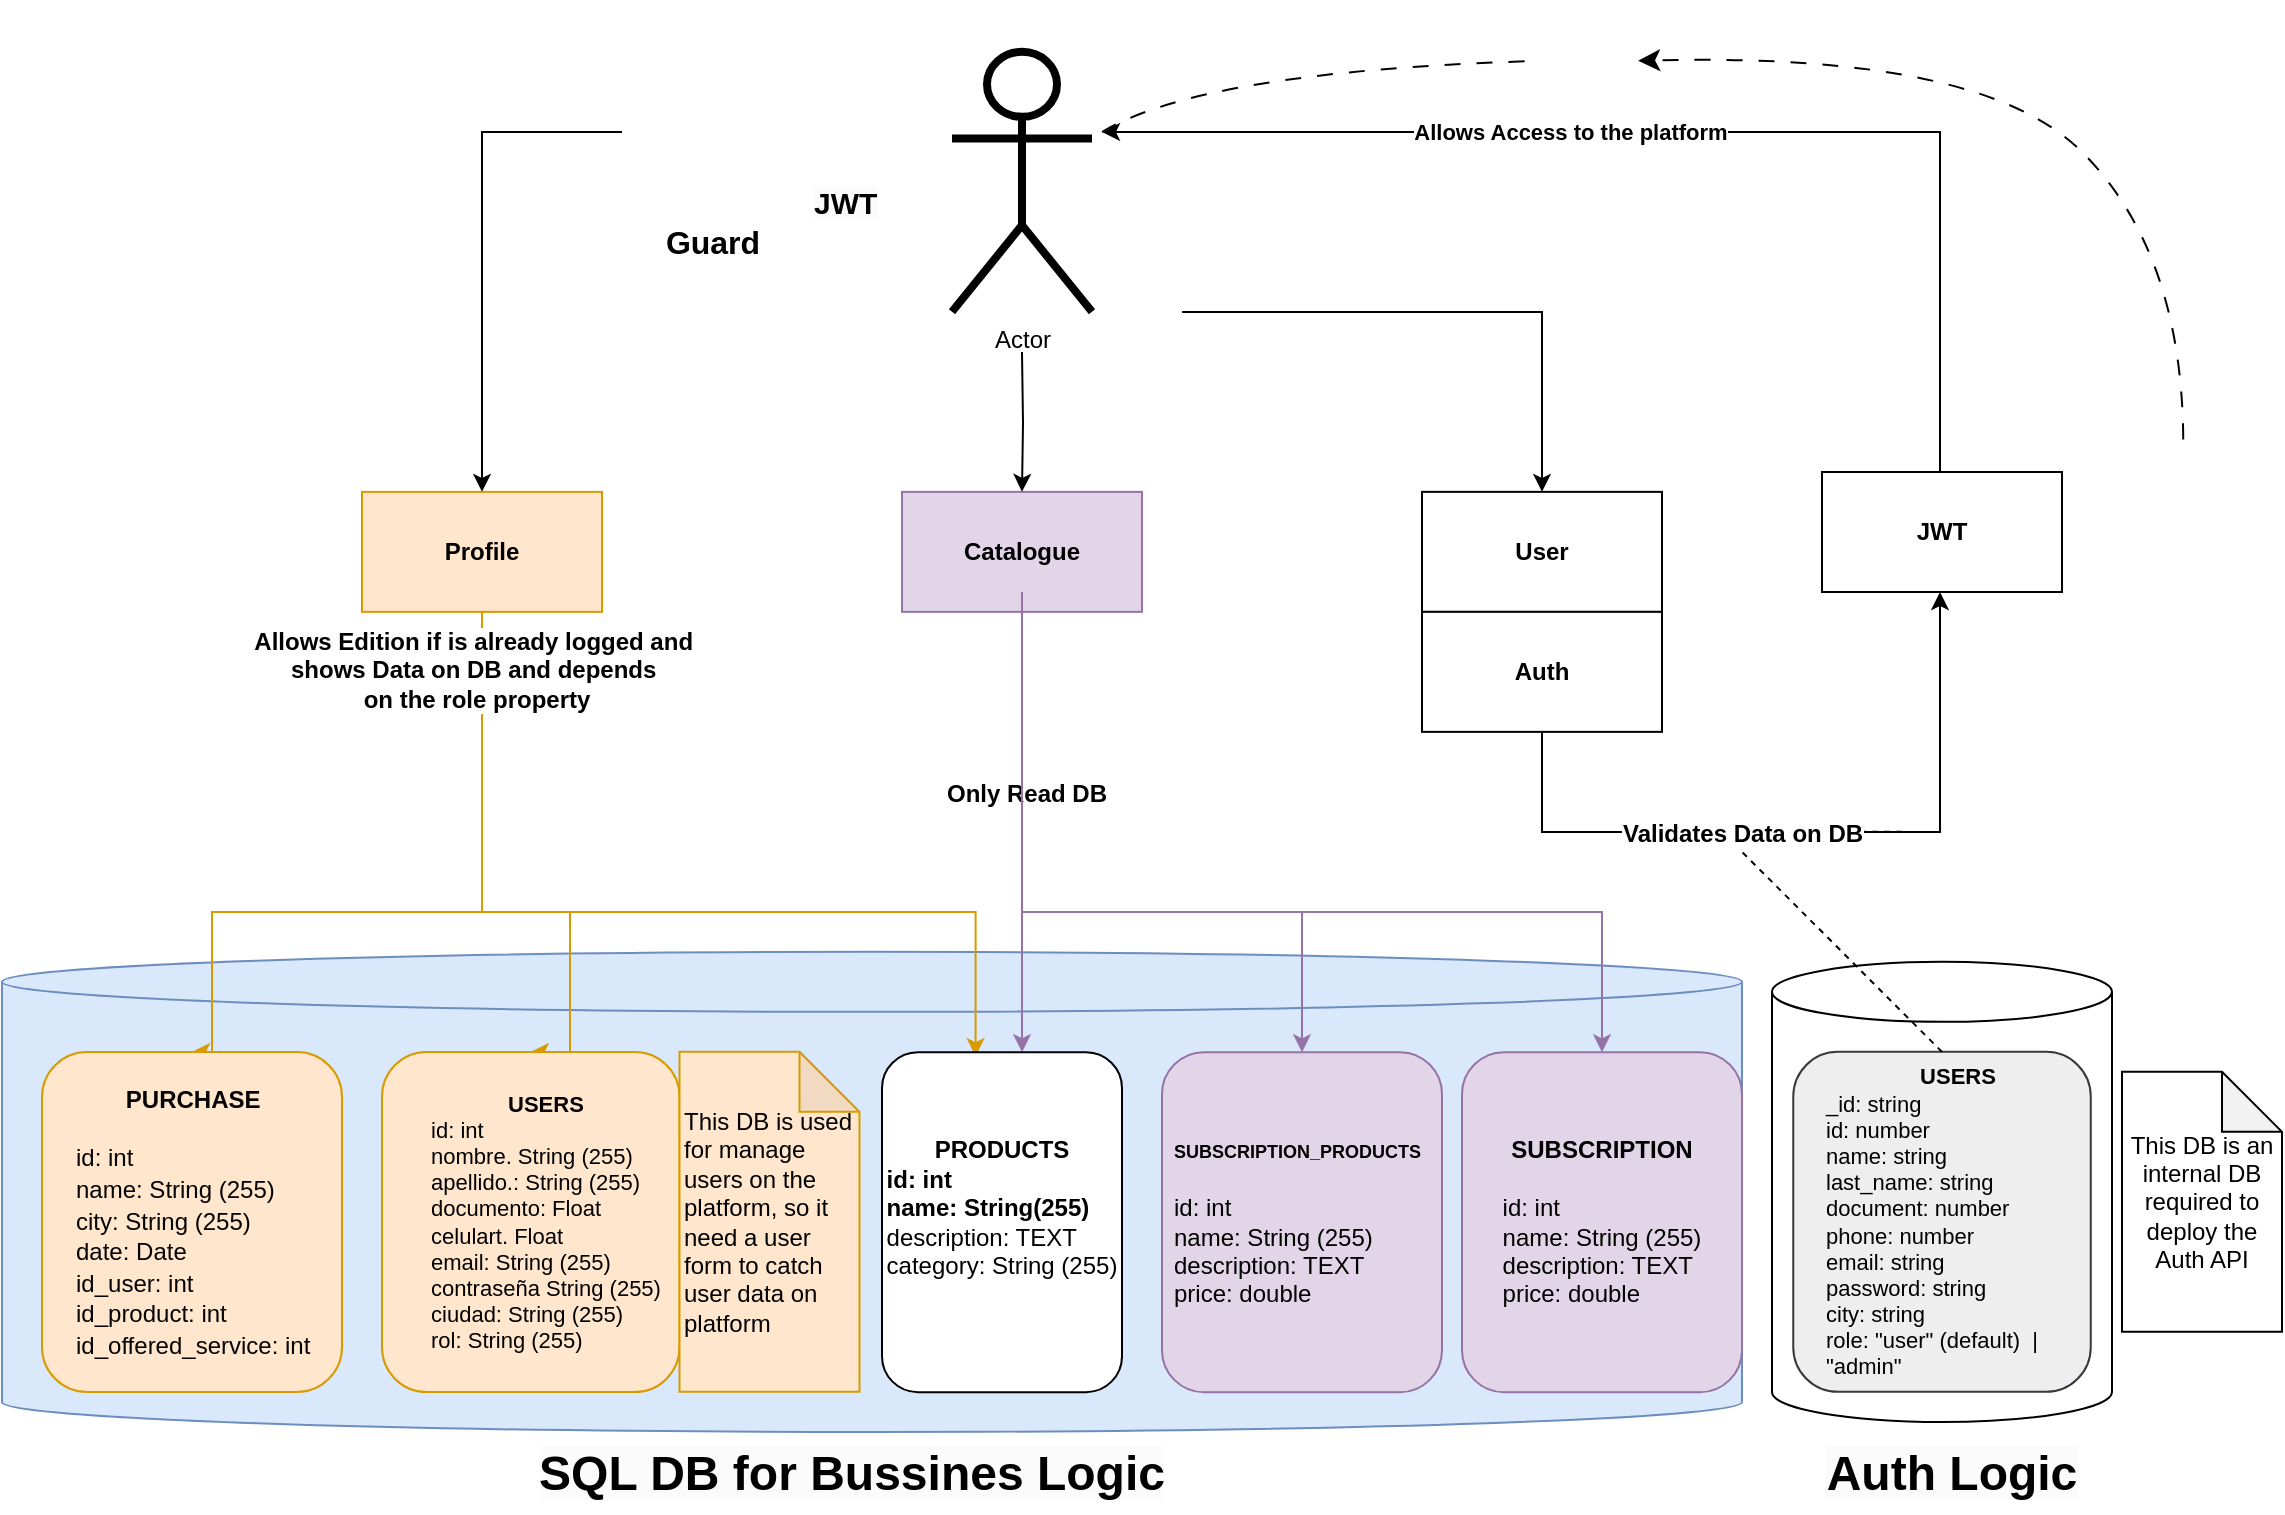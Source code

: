 <mxfile version="24.3.1" type="github">
  <diagram name="Page-1" id="5f0bae14-7c28-e335-631c-24af17079c00">
    <mxGraphModel dx="2935" dy="1076" grid="1" gridSize="10" guides="1" tooltips="1" connect="1" arrows="1" fold="1" page="1" pageScale="1" pageWidth="1100" pageHeight="850" background="none" math="0" shadow="0">
      <root>
        <mxCell id="0" />
        <mxCell id="1" parent="0" />
        <mxCell id="3eu0gLsUePaidYde5kII-1" value="&lt;b&gt;User&lt;/b&gt;" style="whiteSpace=wrap;html=1;" parent="1" vertex="1">
          <mxGeometry x="650" y="279.93" width="120" height="60" as="geometry" />
        </mxCell>
        <mxCell id="3eu0gLsUePaidYde5kII-2" value="&lt;b&gt;Auth&lt;/b&gt;" style="whiteSpace=wrap;html=1;" parent="1" vertex="1">
          <mxGeometry x="650" y="339.93" width="120" height="60" as="geometry" />
        </mxCell>
        <mxCell id="3eu0gLsUePaidYde5kII-3" value="" style="shape=cylinder3;whiteSpace=wrap;html=1;boundedLbl=1;backgroundOutline=1;size=15;labelBorderColor=#99CCFF;fillColor=#dae8fc;strokeColor=#6c8ebf;" parent="1" vertex="1">
          <mxGeometry x="-60" y="509.93" width="870" height="240.07" as="geometry" />
        </mxCell>
        <mxCell id="3eu0gLsUePaidYde5kII-4" value="&lt;b style=&quot;forced-color-adjust: none; color: rgb(0, 0, 0); font-family: Helvetica; font-size: 24px; font-style: normal; font-variant-ligatures: normal; font-variant-caps: normal; letter-spacing: normal; orphans: 2; text-indent: 0px; text-transform: none; widows: 2; word-spacing: 0px; -webkit-text-stroke-width: 0px; white-space: normal; background-color: rgb(251, 251, 251); text-decoration-thickness: initial; text-decoration-style: initial; text-decoration-color: initial;&quot;&gt;SQL DB for Bussines Logic&lt;/b&gt;" style="text;whiteSpace=wrap;html=1;strokeWidth=7;fontSize=24;align=center;" parent="1" vertex="1">
          <mxGeometry x="200" y="750.0" width="330" height="40" as="geometry" />
        </mxCell>
        <mxCell id="3eu0gLsUePaidYde5kII-24" style="edgeStyle=orthogonalEdgeStyle;rounded=0;orthogonalLoop=1;jettySize=auto;html=1;fillColor=#e1d5e7;strokeColor=#9673a6;entryX=0.5;entryY=0;entryDx=0;entryDy=0;" parent="1" source="3eu0gLsUePaidYde5kII-6" target="kIv36qMvWvy2csFwaT8d-3" edge="1">
          <mxGeometry relative="1" as="geometry">
            <Array as="points">
              <mxPoint x="450" y="490" />
              <mxPoint x="590" y="490" />
            </Array>
          </mxGeometry>
        </mxCell>
        <mxCell id="3eu0gLsUePaidYde5kII-6" value="&lt;b&gt;Catalogue&lt;/b&gt;" style="rounded=0;whiteSpace=wrap;html=1;fillColor=#e1d5e7;strokeColor=#9673a6;" parent="1" vertex="1">
          <mxGeometry x="390" y="279.93" width="120" height="60" as="geometry" />
        </mxCell>
        <mxCell id="3eu0gLsUePaidYde5kII-18" style="edgeStyle=orthogonalEdgeStyle;rounded=0;orthogonalLoop=1;jettySize=auto;html=1;entryX=0.39;entryY=0.012;entryDx=0;entryDy=0;fillColor=#ffe6cc;strokeColor=#d79b00;entryPerimeter=0;" parent="1" source="3eu0gLsUePaidYde5kII-7" target="JClIsUNEsZ8_a61VlDSI-20" edge="1">
          <mxGeometry relative="1" as="geometry">
            <Array as="points">
              <mxPoint x="180" y="490" />
              <mxPoint x="427" y="490" />
            </Array>
          </mxGeometry>
        </mxCell>
        <mxCell id="3eu0gLsUePaidYde5kII-19" style="edgeStyle=orthogonalEdgeStyle;rounded=0;orthogonalLoop=1;jettySize=auto;html=1;entryX=0.5;entryY=0;entryDx=0;entryDy=0;fillColor=#ffe6cc;strokeColor=#d79b00;" parent="1" source="3eu0gLsUePaidYde5kII-7" target="3eu0gLsUePaidYde5kII-14" edge="1">
          <mxGeometry relative="1" as="geometry">
            <Array as="points">
              <mxPoint x="180" y="490" />
              <mxPoint x="45" y="490" />
            </Array>
            <mxPoint x="280" y="549.93" as="targetPoint" />
          </mxGeometry>
        </mxCell>
        <mxCell id="3eu0gLsUePaidYde5kII-7" value="&lt;b&gt;Profile&lt;/b&gt;" style="whiteSpace=wrap;html=1;fillColor=#ffe6cc;strokeColor=#d79b00;" parent="1" vertex="1">
          <mxGeometry x="120" y="279.93" width="120" height="60" as="geometry" />
        </mxCell>
        <mxCell id="3eu0gLsUePaidYde5kII-14" value="&lt;div style=&quot;text-align: center; font-size: 12px;&quot;&gt;&lt;font style=&quot;font-size: 12px;&quot; color=&quot;#040404&quot;&gt;&lt;b style=&quot;&quot;&gt;PURCHASE&lt;/b&gt;&lt;/font&gt;&lt;/div&gt;&lt;div style=&quot;text-align: center; font-size: 12px;&quot;&gt;&lt;font style=&quot;font-size: 12px;&quot; color=&quot;#040404&quot;&gt;&lt;b style=&quot;&quot;&gt;&lt;br&gt;&lt;/b&gt;&lt;/font&gt;&lt;/div&gt;&lt;span data-lucid-type=&quot;application/vnd.lucid.text&quot; data-lucid-content=&quot;{&amp;quot;t&amp;quot;:&amp;quot;COMPRA\nid: int\nnombre: String(255)\nciudad: String (255)\nid_cliente: int\nid_producto: int\n&amp;quot;,&amp;quot;m&amp;quot;:[{&amp;quot;s&amp;quot;:0,&amp;quot;n&amp;quot;:&amp;quot;s&amp;quot;,&amp;quot;v&amp;quot;:22.444,&amp;quot;e&amp;quot;:7},{&amp;quot;s&amp;quot;:0,&amp;quot;n&amp;quot;:&amp;quot;c&amp;quot;,&amp;quot;v&amp;quot;:&amp;quot;#040404ff&amp;quot;,&amp;quot;e&amp;quot;:89},{&amp;quot;s&amp;quot;:7,&amp;quot;n&amp;quot;:&amp;quot;s&amp;quot;,&amp;quot;v&amp;quot;:18.0,&amp;quot;e&amp;quot;:89},{&amp;quot;s&amp;quot;:7,&amp;quot;n&amp;quot;:&amp;quot;a&amp;quot;,&amp;quot;v&amp;quot;:&amp;quot;left&amp;quot;},{&amp;quot;s&amp;quot;:15,&amp;quot;n&amp;quot;:&amp;quot;fsp&amp;quot;,&amp;quot;v&amp;quot;:&amp;quot;ss_presetShapeStyle5_textStyle&amp;quot;,&amp;quot;e&amp;quot;:89},{&amp;quot;s&amp;quot;:15,&amp;quot;n&amp;quot;:&amp;quot;fsp2&amp;quot;,&amp;quot;v&amp;quot;:&amp;quot;ss_presetShapeStyle5_textStyle&amp;quot;,&amp;quot;e&amp;quot;:89},{&amp;quot;s&amp;quot;:15,&amp;quot;n&amp;quot;:&amp;quot;a&amp;quot;,&amp;quot;v&amp;quot;:&amp;quot;left&amp;quot;},{&amp;quot;s&amp;quot;:35,&amp;quot;n&amp;quot;:&amp;quot;a&amp;quot;,&amp;quot;v&amp;quot;:&amp;quot;left&amp;quot;},{&amp;quot;s&amp;quot;:56,&amp;quot;n&amp;quot;:&amp;quot;a&amp;quot;,&amp;quot;v&amp;quot;:&amp;quot;left&amp;quot;},{&amp;quot;s&amp;quot;:72,&amp;quot;n&amp;quot;:&amp;quot;a&amp;quot;,&amp;quot;v&amp;quot;:&amp;quot;left&amp;quot;}]}&quot; style=&quot;&quot;&gt;&lt;font style=&quot;&quot;&gt;&lt;div style=&quot;&quot;&gt;&lt;font color=&quot;#040404&quot;&gt;&lt;span style=&quot;font-size: 12px;&quot;&gt;id: int&lt;/span&gt;&lt;/font&gt;&lt;/div&gt;&lt;div style=&quot;&quot;&gt;&lt;font color=&quot;#040404&quot;&gt;&lt;span style=&quot;font-size: 12px;&quot;&gt;name: String (255)&lt;/span&gt;&lt;/font&gt;&lt;/div&gt;&lt;div style=&quot;&quot;&gt;&lt;font color=&quot;#040404&quot;&gt;&lt;span style=&quot;font-size: 12px;&quot;&gt;city: String (255)&lt;/span&gt;&lt;/font&gt;&lt;/div&gt;&lt;div style=&quot;&quot;&gt;&lt;font color=&quot;#040404&quot;&gt;&lt;span style=&quot;font-size: 12px;&quot;&gt;date: Date&lt;/span&gt;&lt;/font&gt;&lt;/div&gt;&lt;div style=&quot;&quot;&gt;&lt;font color=&quot;#040404&quot;&gt;&lt;span style=&quot;font-size: 12px;&quot;&gt;id_user: int&lt;/span&gt;&lt;/font&gt;&lt;/div&gt;&lt;div style=&quot;&quot;&gt;&lt;font color=&quot;#040404&quot;&gt;&lt;span style=&quot;font-size: 12px;&quot;&gt;id_product: int&lt;/span&gt;&lt;/font&gt;&lt;/div&gt;&lt;div style=&quot;&quot;&gt;&lt;font color=&quot;#040404&quot;&gt;&lt;span style=&quot;font-size: 12px;&quot;&gt;id_offered_service: int&lt;/span&gt;&lt;/font&gt;&lt;/div&gt;&lt;/font&gt;&lt;/span&gt;" style="rounded=1;whiteSpace=wrap;html=1;align=left;spacingLeft=15;fontSize=13;verticalAlign=middle;fillColor=#ffe6cc;strokeColor=#d79b00;" parent="1" vertex="1">
          <mxGeometry x="-40" y="560.0" width="150" height="170" as="geometry" />
        </mxCell>
        <mxCell id="3eu0gLsUePaidYde5kII-17" value="&lt;span data-lucid-content=&quot;{&amp;quot;t&amp;quot;:&amp;quot;PRODUCTO\n\n-id: int\n-nombre: String (255)\n-descripcion: TEXT\n-precio: double&amp;quot;,&amp;quot;m&amp;quot;:[{&amp;quot;s&amp;quot;:0,&amp;quot;n&amp;quot;:&amp;quot;a&amp;quot;,&amp;quot;v&amp;quot;:&amp;quot;center&amp;quot;},{&amp;quot;s&amp;quot;:0,&amp;quot;n&amp;quot;:&amp;quot;fsp&amp;quot;,&amp;quot;v&amp;quot;:&amp;quot;ss_presetShapeStyle1_textStyle&amp;quot;,&amp;quot;e&amp;quot;:40},{&amp;quot;s&amp;quot;:0,&amp;quot;n&amp;quot;:&amp;quot;fsp2&amp;quot;,&amp;quot;v&amp;quot;:&amp;quot;ss_presetShapeStyle1_textStyle&amp;quot;,&amp;quot;e&amp;quot;:40},{&amp;quot;s&amp;quot;:9,&amp;quot;n&amp;quot;:&amp;quot;a&amp;quot;,&amp;quot;v&amp;quot;:&amp;quot;left&amp;quot;},{&amp;quot;s&amp;quot;:10,&amp;quot;n&amp;quot;:&amp;quot;a&amp;quot;,&amp;quot;v&amp;quot;:&amp;quot;left&amp;quot;},{&amp;quot;s&amp;quot;:19,&amp;quot;n&amp;quot;:&amp;quot;a&amp;quot;,&amp;quot;v&amp;quot;:&amp;quot;left&amp;quot;},{&amp;quot;s&amp;quot;:40,&amp;quot;n&amp;quot;:&amp;quot;c&amp;quot;,&amp;quot;v&amp;quot;:&amp;quot;#282c33ff&amp;quot;,&amp;quot;e&amp;quot;:42},{&amp;quot;s&amp;quot;:40,&amp;quot;n&amp;quot;:&amp;quot;fsp&amp;quot;,&amp;quot;v&amp;quot;:&amp;quot;ss_presetShapeStyle4_textStyle&amp;quot;,&amp;quot;e&amp;quot;:42},{&amp;quot;s&amp;quot;:40,&amp;quot;n&amp;quot;:&amp;quot;fsp2&amp;quot;,&amp;quot;v&amp;quot;:&amp;quot;ss_presetShapeStyle4_textStyle&amp;quot;,&amp;quot;e&amp;quot;:42},{&amp;quot;s&amp;quot;:41,&amp;quot;n&amp;quot;:&amp;quot;a&amp;quot;,&amp;quot;v&amp;quot;:&amp;quot;left&amp;quot;},{&amp;quot;s&amp;quot;:42,&amp;quot;n&amp;quot;:&amp;quot;c&amp;quot;,&amp;quot;v&amp;quot;:&amp;quot;#000000ff&amp;quot;,&amp;quot;e&amp;quot;:75},{&amp;quot;s&amp;quot;:42,&amp;quot;n&amp;quot;:&amp;quot;fsp&amp;quot;,&amp;quot;v&amp;quot;:&amp;quot;ss_presetShapeStyle5_textStyle&amp;quot;,&amp;quot;e&amp;quot;:75},{&amp;quot;s&amp;quot;:42,&amp;quot;n&amp;quot;:&amp;quot;fsp2&amp;quot;,&amp;quot;v&amp;quot;:&amp;quot;ss_presetShapeStyle5_textStyle&amp;quot;,&amp;quot;e&amp;quot;:75},{&amp;quot;s&amp;quot;:60,&amp;quot;n&amp;quot;:&amp;quot;a&amp;quot;,&amp;quot;v&amp;quot;:&amp;quot;left&amp;quot;}]}&quot; data-lucid-type=&quot;application/vnd.lucid.text&quot;&gt;&lt;b&gt;SUBSCRIPTION&lt;/b&gt;&lt;br&gt;&lt;br&gt;&lt;div style=&quot;text-align: left;&quot;&gt;&lt;div&gt;id: int&lt;/div&gt;&lt;div&gt;name: String (255)&lt;/div&gt;&lt;div&gt;description: TEXT&lt;/div&gt;&lt;div&gt;price: double&lt;/div&gt;&lt;/div&gt;&lt;/span&gt;" style="rounded=1;whiteSpace=wrap;html=1;verticalAlign=middle;fillColor=#e1d5e7;strokeColor=#9673a6;" parent="1" vertex="1">
          <mxGeometry x="670" y="560.14" width="140" height="169.93" as="geometry" />
        </mxCell>
        <mxCell id="3eu0gLsUePaidYde5kII-28" style="edgeStyle=orthogonalEdgeStyle;rounded=0;orthogonalLoop=1;jettySize=auto;html=1;entryX=0.5;entryY=0;entryDx=0;entryDy=0;" parent="1" target="3eu0gLsUePaidYde5kII-7" edge="1">
          <mxGeometry relative="1" as="geometry">
            <mxPoint x="250" y="100" as="sourcePoint" />
            <Array as="points">
              <mxPoint x="180" y="100" />
            </Array>
          </mxGeometry>
        </mxCell>
        <mxCell id="3eu0gLsUePaidYde5kII-29" style="edgeStyle=orthogonalEdgeStyle;rounded=0;orthogonalLoop=1;jettySize=auto;html=1;entryX=0.5;entryY=0;entryDx=0;entryDy=0;" parent="1" target="3eu0gLsUePaidYde5kII-1" edge="1">
          <mxGeometry relative="1" as="geometry">
            <mxPoint x="530" y="190" as="sourcePoint" />
            <Array as="points">
              <mxPoint x="710" y="190" />
            </Array>
          </mxGeometry>
        </mxCell>
        <mxCell id="3eu0gLsUePaidYde5kII-42" style="edgeStyle=orthogonalEdgeStyle;rounded=0;orthogonalLoop=1;jettySize=auto;html=1;entryX=0.5;entryY=0;entryDx=0;entryDy=0;" parent="1" target="3eu0gLsUePaidYde5kII-6" edge="1">
          <mxGeometry relative="1" as="geometry">
            <mxPoint x="450" y="210" as="sourcePoint" />
          </mxGeometry>
        </mxCell>
        <mxCell id="3eu0gLsUePaidYde5kII-26" value="Actor" style="shape=umlActor;verticalLabelPosition=bottom;verticalAlign=top;html=1;outlineConnect=0;strokeWidth=4;" parent="1" vertex="1">
          <mxGeometry x="415" y="59.93" width="70" height="130" as="geometry" />
        </mxCell>
        <mxCell id="3eu0gLsUePaidYde5kII-40" style="edgeStyle=orthogonalEdgeStyle;rounded=0;orthogonalLoop=1;jettySize=auto;html=1;entryX=0.5;entryY=0;entryDx=0;entryDy=0;fillColor=#ffe6cc;strokeColor=#d79b00;" parent="1" source="3eu0gLsUePaidYde5kII-7" target="-nUrzhYDNhNudkDRQ27h-1" edge="1">
          <mxGeometry relative="1" as="geometry">
            <Array as="points">
              <mxPoint x="180" y="490" />
              <mxPoint x="224" y="490" />
            </Array>
          </mxGeometry>
        </mxCell>
        <mxCell id="-nUrzhYDNhNudkDRQ27h-14" value="&lt;b&gt;Allows Edition if is already logged and&amp;nbsp;&lt;/b&gt;&lt;div&gt;&lt;b&gt;shows Data on DB and depends&amp;nbsp;&lt;/b&gt;&lt;/div&gt;&lt;div&gt;&lt;b&gt;on the role property&lt;/b&gt;&lt;/div&gt;" style="edgeLabel;html=1;align=center;verticalAlign=middle;resizable=0;points=[];fontSize=12;" parent="3eu0gLsUePaidYde5kII-40" vertex="1" connectable="0">
          <mxGeometry x="-0.797" y="-3" relative="1" as="geometry">
            <mxPoint as="offset" />
          </mxGeometry>
        </mxCell>
        <mxCell id="-nUrzhYDNhNudkDRQ27h-1" value="&lt;span data-lucid-type=&quot;application/vnd.lucid.text&quot; data-lucid-content=&quot;{&amp;quot;t&amp;quot;:&amp;quot;USERS\nid: int\nnombre. String (255)\napellido.: String (255)\ndocumento: Float\ncelulart. Float\nemail: String (255)\ncontraseña String (255)\nciudad: String (255)\nrol: String (255)&amp;quot;,&amp;quot;m&amp;quot;:[{&amp;quot;s&amp;quot;:0,&amp;quot;n&amp;quot;:&amp;quot;a&amp;quot;,&amp;quot;v&amp;quot;:&amp;quot;center&amp;quot;}]}&quot; style=&quot;font-size: 11px;&quot;&gt;&lt;b style=&quot;font-size: 11px;&quot;&gt;USERS&lt;/b&gt;&lt;br style=&quot;font-size: 11px;&quot;&gt;&lt;div style=&quot;text-align: left; font-size: 11px;&quot;&gt;&lt;span data-lucid-content=&quot;{&amp;quot;t&amp;quot;:&amp;quot;id: int\nnombre. String (255)\napellido.: String (255)\ndocumento: Float\ncelulart. Float\nemail: String (255)\ncontraseña String (255)\nciudad: String (255)\nrol: String (255)&amp;quot;,&amp;quot;m&amp;quot;:[]}&quot; data-lucid-type=&quot;application/vnd.lucid.text&quot;&gt;id: int&lt;br&gt;nombre. String (255)&lt;br&gt;apellido.: String (255)&lt;br&gt;documento: Float&lt;br&gt;celulart. Float&lt;br&gt;email: String (255)&lt;br&gt;contraseña String (255)&lt;br&gt;ciudad: String (255)&lt;br&gt;rol: String (255)&lt;/span&gt;&lt;br&gt;&lt;/div&gt;&lt;/span&gt;" style="rounded=1;whiteSpace=wrap;html=1;fontSize=11;verticalAlign=middle;fillColor=#ffe6cc;strokeColor=#d79b00;spacingLeft=15;spacingTop=0;" parent="1" vertex="1">
          <mxGeometry x="130" y="560.0" width="148.75" height="170" as="geometry" />
        </mxCell>
        <mxCell id="-nUrzhYDNhNudkDRQ27h-3" value="&lt;b&gt;JWT&lt;/b&gt;" style="whiteSpace=wrap;html=1;" parent="1" vertex="1">
          <mxGeometry x="850" y="270" width="120" height="60" as="geometry" />
        </mxCell>
        <mxCell id="JClIsUNEsZ8_a61VlDSI-1" value="" style="shape=cylinder3;whiteSpace=wrap;html=1;boundedLbl=1;backgroundOutline=1;size=15;" parent="1" vertex="1">
          <mxGeometry x="825" y="514.93" width="170" height="230.07" as="geometry" />
        </mxCell>
        <mxCell id="JClIsUNEsZ8_a61VlDSI-2" value="&lt;span data-lucid-type=&quot;application/vnd.lucid.text&quot; data-lucid-content=&quot;{&amp;quot;t&amp;quot;:&amp;quot;USERS\nid: int\nnombre. String (255)\napellido.: String (255)\ndocumento: Float\ncelulart. Float\nemail: String (255)\ncontraseña String (255)\nciudad: String (255)\nrol: String (255)&amp;quot;,&amp;quot;m&amp;quot;:[{&amp;quot;s&amp;quot;:0,&amp;quot;n&amp;quot;:&amp;quot;a&amp;quot;,&amp;quot;v&amp;quot;:&amp;quot;center&amp;quot;}]}&quot; style=&quot;font-size: 11px;&quot;&gt;&lt;b style=&quot;font-size: 11px;&quot;&gt;USERS&lt;/b&gt;&lt;br style=&quot;font-size: 11px;&quot;&gt;&lt;div style=&quot;text-align: left; font-size: 11px;&quot;&gt;&lt;span data-lucid-content=&quot;{&amp;quot;t&amp;quot;:&amp;quot;id: int\nnombre. String (255)\napellido.: String (255)\ndocumento: Float\ncelulart. Float\nemail: String (255)\ncontraseña String (255)\nciudad: String (255)\nrol: String (255)&amp;quot;,&amp;quot;m&amp;quot;:[]}&quot; data-lucid-type=&quot;application/vnd.lucid.text&quot;&gt;_id: string&lt;/span&gt;&lt;/div&gt;&lt;div style=&quot;text-align: left; font-size: 11px;&quot;&gt;&lt;div&gt;id: number&lt;/div&gt;&lt;div&gt;name: string&lt;/div&gt;&lt;div&gt;last_name: string&lt;/div&gt;&lt;div&gt;document: number&lt;/div&gt;&lt;div&gt;phone: number&lt;/div&gt;&lt;div&gt;email: string&lt;/div&gt;&lt;div&gt;password: string&lt;/div&gt;&lt;div&gt;city: string&lt;/div&gt;&lt;div&gt;role: &quot;user&quot; (default)&amp;nbsp; | &quot;admin&quot;&lt;/div&gt;&lt;/div&gt;&lt;/span&gt;" style="rounded=1;whiteSpace=wrap;html=1;fontSize=11;verticalAlign=middle;fillColor=#eeeeee;strokeColor=#36393d;spacingLeft=15;spacingTop=0;" parent="1" vertex="1">
          <mxGeometry x="835.63" y="559.93" width="148.75" height="170" as="geometry" />
        </mxCell>
        <mxCell id="JClIsUNEsZ8_a61VlDSI-3" style="edgeStyle=orthogonalEdgeStyle;rounded=0;orthogonalLoop=1;jettySize=auto;html=1;exitX=0.5;exitY=1;exitDx=0;exitDy=0;" parent="1" target="-nUrzhYDNhNudkDRQ27h-3" edge="1">
          <mxGeometry relative="1" as="geometry">
            <Array as="points">
              <mxPoint x="710" y="449.93" />
              <mxPoint x="909" y="449.93" />
            </Array>
            <mxPoint x="710" y="399.93" as="sourcePoint" />
            <mxPoint x="820" y="549.93" as="targetPoint" />
          </mxGeometry>
        </mxCell>
        <mxCell id="JClIsUNEsZ8_a61VlDSI-12" value="" style="endArrow=none;dashed=1;html=1;rounded=0;" parent="1" edge="1">
          <mxGeometry width="50" height="50" relative="1" as="geometry">
            <mxPoint x="890" y="449.93" as="sourcePoint" />
            <mxPoint x="780" y="449.93" as="targetPoint" />
          </mxGeometry>
        </mxCell>
        <mxCell id="2w4d96TiAbUTxQoSpIZL-3" value="&lt;b&gt;Validates Data on DB&lt;/b&gt;" style="edgeLabel;html=1;align=center;verticalAlign=middle;resizable=0;points=[];fontSize=12;" vertex="1" connectable="0" parent="JClIsUNEsZ8_a61VlDSI-12">
          <mxGeometry x="0.034" y="1" relative="1" as="geometry">
            <mxPoint x="-23" as="offset" />
          </mxGeometry>
        </mxCell>
        <mxCell id="JClIsUNEsZ8_a61VlDSI-14" value="" style="endArrow=none;dashed=1;html=1;rounded=0;exitX=0.5;exitY=0;exitDx=0;exitDy=0;" parent="1" source="JClIsUNEsZ8_a61VlDSI-2" edge="1">
          <mxGeometry width="50" height="50" relative="1" as="geometry">
            <mxPoint x="840" y="499.93" as="sourcePoint" />
            <mxPoint x="810" y="459.93" as="targetPoint" />
          </mxGeometry>
        </mxCell>
        <mxCell id="JClIsUNEsZ8_a61VlDSI-15" style="edgeStyle=orthogonalEdgeStyle;rounded=0;orthogonalLoop=1;jettySize=auto;html=1;" parent="1" source="-nUrzhYDNhNudkDRQ27h-3" edge="1">
          <mxGeometry relative="1" as="geometry">
            <Array as="points">
              <mxPoint x="909" y="100" />
            </Array>
            <mxPoint x="490" y="100" as="targetPoint" />
          </mxGeometry>
        </mxCell>
        <mxCell id="2w4d96TiAbUTxQoSpIZL-18" value="&lt;b style=&quot;font-size: 11px;&quot;&gt;Allows Access to the platform&lt;/b&gt;" style="edgeLabel;html=1;align=center;verticalAlign=middle;resizable=0;points=[];fontSize=12;" vertex="1" connectable="0" parent="JClIsUNEsZ8_a61VlDSI-15">
          <mxGeometry x="0.113" relative="1" as="geometry">
            <mxPoint x="-27" as="offset" />
          </mxGeometry>
        </mxCell>
        <mxCell id="JClIsUNEsZ8_a61VlDSI-18" value="This DB is an internal DB required to deploy the Auth API" style="shape=note;whiteSpace=wrap;html=1;backgroundOutline=1;darkOpacity=0.05;" parent="1" vertex="1">
          <mxGeometry x="1000" y="569.93" width="80" height="130" as="geometry" />
        </mxCell>
        <mxCell id="JClIsUNEsZ8_a61VlDSI-19" value="This DB is used for manage users on the platform, so it need a user form to catch user data on platform" style="shape=note;whiteSpace=wrap;html=1;backgroundOutline=1;darkOpacity=0.05;align=left;fillColor=#ffe6cc;strokeColor=#d79b00;" parent="1" vertex="1">
          <mxGeometry x="278.75" y="559.93" width="90" height="170" as="geometry" />
        </mxCell>
        <mxCell id="kIv36qMvWvy2csFwaT8d-1" value="" style="edgeStyle=orthogonalEdgeStyle;rounded=0;orthogonalLoop=1;jettySize=auto;html=1;fillColor=#e1d5e7;strokeColor=#9673a6;" parent="1" source="3eu0gLsUePaidYde5kII-6" target="JClIsUNEsZ8_a61VlDSI-20" edge="1">
          <mxGeometry relative="1" as="geometry">
            <Array as="points">
              <mxPoint x="450" y="520" />
              <mxPoint x="450" y="520" />
            </Array>
            <mxPoint x="450" y="340" as="sourcePoint" />
            <mxPoint x="559" y="625" as="targetPoint" />
          </mxGeometry>
        </mxCell>
        <mxCell id="kIv36qMvWvy2csFwaT8d-2" value="&lt;b&gt;Only Read DB&lt;/b&gt;" style="edgeLabel;html=1;align=center;verticalAlign=middle;resizable=0;points=[];fontSize=12;" parent="kIv36qMvWvy2csFwaT8d-1" vertex="1" connectable="0">
          <mxGeometry x="-0.015" y="2" relative="1" as="geometry">
            <mxPoint y="-18" as="offset" />
          </mxGeometry>
        </mxCell>
        <mxCell id="JClIsUNEsZ8_a61VlDSI-20" value="&lt;b&gt;PRODUCTS&lt;/b&gt;&lt;div style=&quot;text-align: left;&quot;&gt;&lt;b&gt;id: int&lt;/b&gt;&lt;/div&gt;&lt;div style=&quot;text-align: left;&quot;&gt;&lt;b&gt;name: String(255)&lt;/b&gt;&lt;/div&gt;&lt;div style=&quot;text-align: left;&quot;&gt;description: TEXT&lt;/div&gt;&lt;div style=&quot;text-align: left;&quot;&gt;category: String (255)&lt;/div&gt;&lt;div style=&quot;text-align: left;&quot;&gt;&lt;br&gt;&lt;/div&gt;" style="rounded=1;whiteSpace=wrap;html=1;" parent="1" vertex="1">
          <mxGeometry x="380" y="560.07" width="120" height="170" as="geometry" />
        </mxCell>
        <mxCell id="kIv36qMvWvy2csFwaT8d-3" value="&lt;span data-lucid-type=&quot;application/vnd.lucid.text&quot; data-lucid-content=&quot;{&amp;quot;t&amp;quot;:&amp;quot;PRODUCTO\n\n-id: int\n-nombre: String (255)\n-descripcion: TEXT\n-precio: double&amp;quot;,&amp;quot;m&amp;quot;:[{&amp;quot;s&amp;quot;:0,&amp;quot;n&amp;quot;:&amp;quot;a&amp;quot;,&amp;quot;v&amp;quot;:&amp;quot;center&amp;quot;},{&amp;quot;s&amp;quot;:0,&amp;quot;n&amp;quot;:&amp;quot;fsp&amp;quot;,&amp;quot;v&amp;quot;:&amp;quot;ss_presetShapeStyle1_textStyle&amp;quot;,&amp;quot;e&amp;quot;:40},{&amp;quot;s&amp;quot;:0,&amp;quot;n&amp;quot;:&amp;quot;fsp2&amp;quot;,&amp;quot;v&amp;quot;:&amp;quot;ss_presetShapeStyle1_textStyle&amp;quot;,&amp;quot;e&amp;quot;:40},{&amp;quot;s&amp;quot;:9,&amp;quot;n&amp;quot;:&amp;quot;a&amp;quot;,&amp;quot;v&amp;quot;:&amp;quot;left&amp;quot;},{&amp;quot;s&amp;quot;:10,&amp;quot;n&amp;quot;:&amp;quot;a&amp;quot;,&amp;quot;v&amp;quot;:&amp;quot;left&amp;quot;},{&amp;quot;s&amp;quot;:19,&amp;quot;n&amp;quot;:&amp;quot;a&amp;quot;,&amp;quot;v&amp;quot;:&amp;quot;left&amp;quot;},{&amp;quot;s&amp;quot;:40,&amp;quot;n&amp;quot;:&amp;quot;c&amp;quot;,&amp;quot;v&amp;quot;:&amp;quot;#282c33ff&amp;quot;,&amp;quot;e&amp;quot;:42},{&amp;quot;s&amp;quot;:40,&amp;quot;n&amp;quot;:&amp;quot;fsp&amp;quot;,&amp;quot;v&amp;quot;:&amp;quot;ss_presetShapeStyle4_textStyle&amp;quot;,&amp;quot;e&amp;quot;:42},{&amp;quot;s&amp;quot;:40,&amp;quot;n&amp;quot;:&amp;quot;fsp2&amp;quot;,&amp;quot;v&amp;quot;:&amp;quot;ss_presetShapeStyle4_textStyle&amp;quot;,&amp;quot;e&amp;quot;:42},{&amp;quot;s&amp;quot;:41,&amp;quot;n&amp;quot;:&amp;quot;a&amp;quot;,&amp;quot;v&amp;quot;:&amp;quot;left&amp;quot;},{&amp;quot;s&amp;quot;:42,&amp;quot;n&amp;quot;:&amp;quot;c&amp;quot;,&amp;quot;v&amp;quot;:&amp;quot;#000000ff&amp;quot;,&amp;quot;e&amp;quot;:75},{&amp;quot;s&amp;quot;:42,&amp;quot;n&amp;quot;:&amp;quot;fsp&amp;quot;,&amp;quot;v&amp;quot;:&amp;quot;ss_presetShapeStyle5_textStyle&amp;quot;,&amp;quot;e&amp;quot;:75},{&amp;quot;s&amp;quot;:42,&amp;quot;n&amp;quot;:&amp;quot;fsp2&amp;quot;,&amp;quot;v&amp;quot;:&amp;quot;ss_presetShapeStyle5_textStyle&amp;quot;,&amp;quot;e&amp;quot;:75},{&amp;quot;s&amp;quot;:60,&amp;quot;n&amp;quot;:&amp;quot;a&amp;quot;,&amp;quot;v&amp;quot;:&amp;quot;left&amp;quot;}]}&quot; style=&quot;font-size: 12px;&quot;&gt;&lt;b style=&quot;font-size: 9px;&quot;&gt;SUBSCRIPTION_PRODUCTS&lt;/b&gt;&lt;br style=&quot;&quot;&gt;&lt;br style=&quot;&quot;&gt;&lt;div style=&quot;&quot;&gt;&lt;div style=&quot;&quot;&gt;id: int&lt;/div&gt;&lt;div style=&quot;&quot;&gt;name: String (255)&lt;/div&gt;&lt;div style=&quot;&quot;&gt;description: TEXT&lt;/div&gt;&lt;div style=&quot;&quot;&gt;price: double&lt;/div&gt;&lt;/div&gt;&lt;/span&gt;" style="rounded=1;whiteSpace=wrap;html=1;verticalAlign=middle;fillColor=#e1d5e7;strokeColor=#9673a6;align=left;spacingLeft=4;spacingRight=10;fontSize=9;" parent="1" vertex="1">
          <mxGeometry x="520" y="560.14" width="140" height="169.93" as="geometry" />
        </mxCell>
        <mxCell id="2w4d96TiAbUTxQoSpIZL-1" style="edgeStyle=orthogonalEdgeStyle;rounded=0;orthogonalLoop=1;jettySize=auto;html=1;fillColor=#e1d5e7;strokeColor=#9673a6;entryX=0.5;entryY=0;entryDx=0;entryDy=0;" edge="1" parent="1" target="3eu0gLsUePaidYde5kII-17">
          <mxGeometry relative="1" as="geometry">
            <Array as="points">
              <mxPoint x="450" y="490" />
              <mxPoint x="740" y="490" />
            </Array>
            <mxPoint x="450" y="330" as="sourcePoint" />
            <mxPoint x="740" y="550.14" as="targetPoint" />
          </mxGeometry>
        </mxCell>
        <mxCell id="2w4d96TiAbUTxQoSpIZL-2" value="&lt;b style=&quot;forced-color-adjust: none; color: rgb(0, 0, 0); font-family: Helvetica; font-size: 24px; font-style: normal; font-variant-ligatures: normal; font-variant-caps: normal; letter-spacing: normal; orphans: 2; text-indent: 0px; text-transform: none; widows: 2; word-spacing: 0px; -webkit-text-stroke-width: 0px; white-space: normal; background-color: rgb(251, 251, 251); text-decoration-thickness: initial; text-decoration-style: initial; text-decoration-color: initial;&quot;&gt;Auth Logic&lt;/b&gt;" style="text;whiteSpace=wrap;html=1;strokeWidth=7;fontSize=24;align=center;" vertex="1" parent="1">
          <mxGeometry x="750" y="750.0" width="330" height="40" as="geometry" />
        </mxCell>
        <mxCell id="2w4d96TiAbUTxQoSpIZL-8" value="" style="shape=image;verticalLabelPosition=bottom;labelBackgroundColor=default;verticalAlign=top;aspect=fixed;imageAspect=0;image=https://cdn.customsigns.com/media/catalog/product/1/4/14622-4-round-enter--exit-door-icon-decal-hcb.png;clipPath=inset(8.33% 6.33% 8% 12% round 49%);rotation=-180;" vertex="1" parent="1">
          <mxGeometry x="260" y="68.25" width="70" height="71.72" as="geometry" />
        </mxCell>
        <mxCell id="2w4d96TiAbUTxQoSpIZL-9" value="" style="shape=image;verticalLabelPosition=bottom;labelBackgroundColor=default;verticalAlign=top;aspect=fixed;imageAspect=0;image=https://cdn-icons-png.freepik.com/512/6681/6681925.png;" vertex="1" parent="1">
          <mxGeometry x="984.38" y="253.75" width="92.5" height="92.5" as="geometry" />
        </mxCell>
        <mxCell id="2w4d96TiAbUTxQoSpIZL-14" value="" style="shape=image;verticalLabelPosition=bottom;labelBackgroundColor=default;verticalAlign=top;aspect=fixed;imageAspect=0;image=https://static.vecteezy.com/system/resources/thumbnails/002/205/969/small_2x/key-icon-free-vector.jpg;clipPath=inset(10% 5% 0% 1% round 36%);" vertex="1" parent="1">
          <mxGeometry x="1009.38" y="279.65" width="42.14" height="40.35" as="geometry" />
        </mxCell>
        <mxCell id="2w4d96TiAbUTxQoSpIZL-16" value="" style="shape=image;verticalLabelPosition=bottom;labelBackgroundColor=default;verticalAlign=top;aspect=fixed;imageAspect=0;image=https://static.vecteezy.com/system/resources/thumbnails/002/205/969/small_2x/key-icon-free-vector.jpg;clipPath=inset(10% 5% 0% 1% round 36%);rotation=45;" vertex="1" parent="1">
          <mxGeometry x="343.93" y="83.94" width="42.14" height="40.35" as="geometry" />
        </mxCell>
        <mxCell id="2w4d96TiAbUTxQoSpIZL-38" value="" style="shape=image;html=1;verticalAlign=top;verticalLabelPosition=bottom;labelBackgroundColor=#ffffff;imageAspect=0;aspect=fixed;image=https://cdn4.iconfinder.com/data/icons/aiga-symbol-signs/444/aiga_information-128.png" vertex="1" parent="1">
          <mxGeometry x="391.29" y="92.26" width="23.71" height="23.71" as="geometry" />
        </mxCell>
        <mxCell id="2w4d96TiAbUTxQoSpIZL-42" value="" style="endArrow=classic;html=1;rounded=0;fontSize=12;startSize=8;endSize=8;curved=1;exitX=0.5;exitY=0;exitDx=0;exitDy=0;dashed=1;dashPattern=8 8;entryX=1;entryY=0;entryDx=0;entryDy=0;" edge="1" parent="1" source="2w4d96TiAbUTxQoSpIZL-9" target="2w4d96TiAbUTxQoSpIZL-39">
          <mxGeometry width="50" height="50" relative="1" as="geometry">
            <mxPoint x="650" y="420" as="sourcePoint" />
            <mxPoint x="760" y="60" as="targetPoint" />
            <Array as="points">
              <mxPoint x="1030" y="160" />
              <mxPoint x="930" y="60" />
            </Array>
          </mxGeometry>
        </mxCell>
        <mxCell id="2w4d96TiAbUTxQoSpIZL-43" value="" style="endArrow=none;html=1;rounded=0;fontSize=12;startSize=8;endSize=8;curved=1;dashed=1;dashPattern=8 8;endFill=0;" edge="1" parent="1" source="2w4d96TiAbUTxQoSpIZL-39">
          <mxGeometry width="50" height="50" relative="1" as="geometry">
            <mxPoint x="700" y="70" as="sourcePoint" />
            <mxPoint x="490" y="100" as="targetPoint" />
            <Array as="points">
              <mxPoint x="540" y="70" />
            </Array>
          </mxGeometry>
        </mxCell>
        <mxCell id="2w4d96TiAbUTxQoSpIZL-45" value="" style="shape=image;verticalLabelPosition=bottom;labelBackgroundColor=default;verticalAlign=top;aspect=fixed;imageAspect=0;image=https://static.vecteezy.com/system/resources/previews/002/387/831/non_2x/footsteps-icon-flat-style-isolated-on-white-background-free-vector.jpg;clipPath=inset(13.33% 55.67% 15.33% 10% round 50%);rotation=120;" vertex="1" parent="1">
          <mxGeometry x="493.29" y="178.05" width="26.71" height="27.75" as="geometry" />
        </mxCell>
        <mxCell id="2w4d96TiAbUTxQoSpIZL-46" value="&lt;b&gt;Guard&lt;/b&gt;" style="text;html=1;align=center;verticalAlign=middle;resizable=0;points=[];autosize=1;strokeColor=none;fillColor=none;fontSize=16;" vertex="1" parent="1">
          <mxGeometry x="260" y="139.97" width="70" height="30" as="geometry" />
        </mxCell>
        <mxCell id="2w4d96TiAbUTxQoSpIZL-47" value="&lt;span style=&quot;forced-color-adjust: none; color: rgb(0, 0, 0); font-family: Helvetica; font-size: 15px; font-style: normal; font-variant-ligatures: normal; font-variant-caps: normal; letter-spacing: normal; orphans: 2; text-align: center; text-indent: 0px; text-transform: none; widows: 2; word-spacing: 0px; -webkit-text-stroke-width: 0px; white-space: normal; background-color: rgb(251, 251, 251); text-decoration-thickness: initial; text-decoration-style: initial; text-decoration-color: initial;&quot;&gt;&lt;b style=&quot;font-size: 15px;&quot;&gt;JWT&lt;/b&gt;&lt;/span&gt;" style="text;whiteSpace=wrap;html=1;fontSize=15;" vertex="1" parent="1">
          <mxGeometry x="343.93" y="119.97" width="25" height="20" as="geometry" />
        </mxCell>
        <mxCell id="2w4d96TiAbUTxQoSpIZL-39" value="" style="shape=image;verticalLabelPosition=bottom;labelBackgroundColor=default;verticalAlign=top;aspect=fixed;imageAspect=0;image=https://static.vecteezy.com/system/resources/thumbnails/002/205/969/small_2x/key-icon-free-vector.jpg;clipPath=inset(10% 5% 0% 1% round 36%);rotation=45;" vertex="1" parent="1">
          <mxGeometry x="707.86" y="43.59" width="42.14" height="40.35" as="geometry" />
        </mxCell>
      </root>
    </mxGraphModel>
  </diagram>
</mxfile>
